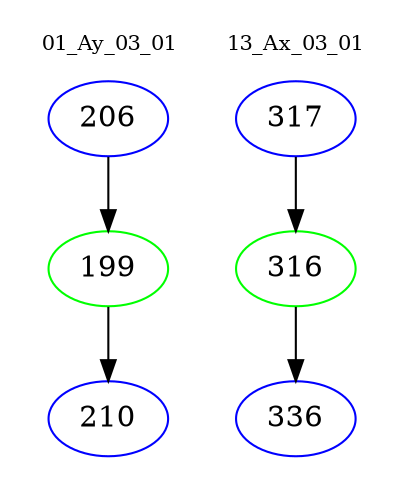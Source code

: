 digraph{
subgraph cluster_0 {
color = white
label = "01_Ay_03_01";
fontsize=10;
T0_206 [label="206", color="blue"]
T0_206 -> T0_199 [color="black"]
T0_199 [label="199", color="green"]
T0_199 -> T0_210 [color="black"]
T0_210 [label="210", color="blue"]
}
subgraph cluster_1 {
color = white
label = "13_Ax_03_01";
fontsize=10;
T1_317 [label="317", color="blue"]
T1_317 -> T1_316 [color="black"]
T1_316 [label="316", color="green"]
T1_316 -> T1_336 [color="black"]
T1_336 [label="336", color="blue"]
}
}
